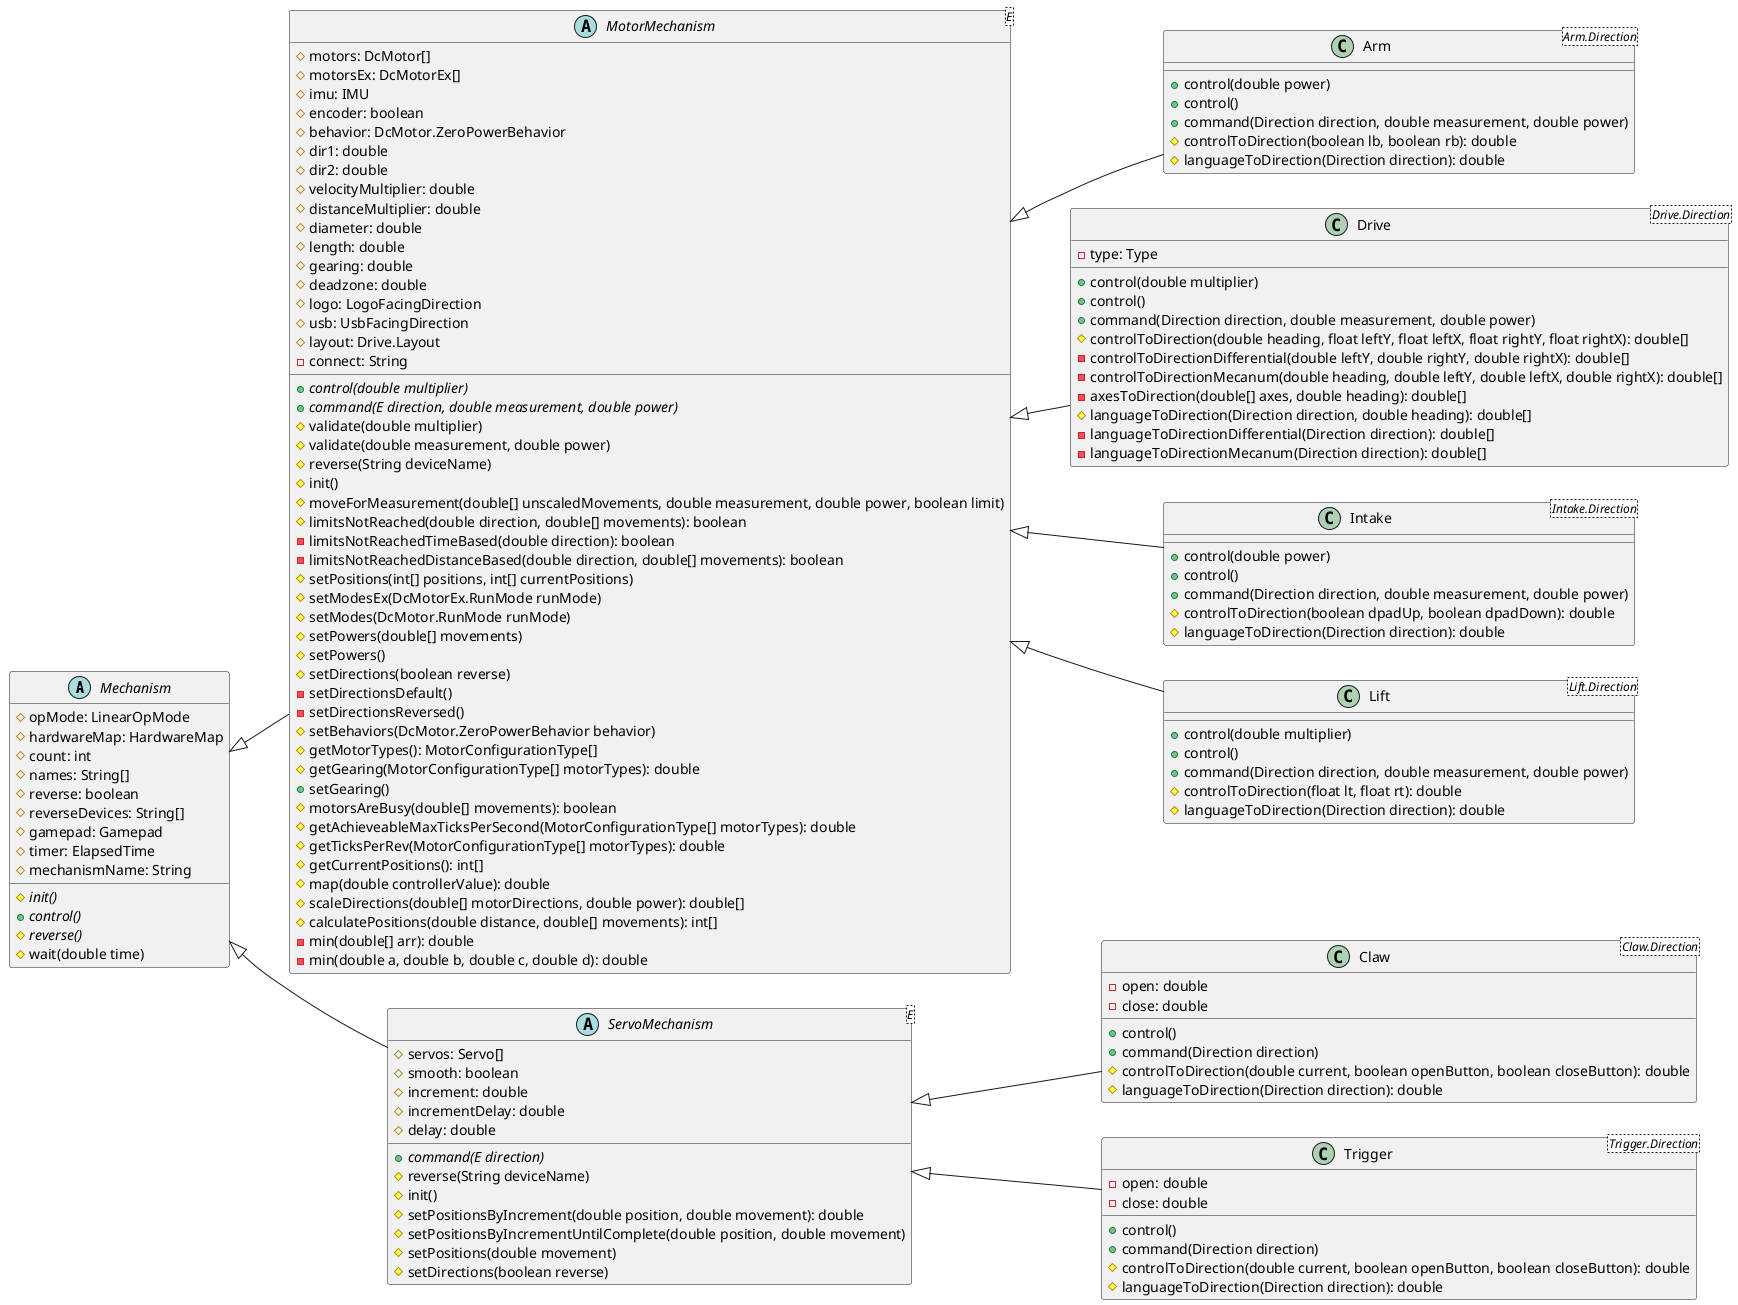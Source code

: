 @startuml

left to right direction

abstract class Mechanism {
    # opMode: LinearOpMode
    # hardwareMap: HardwareMap
    # count: int
    # names: String[]
    # reverse: boolean
    # reverseDevices: String[]
    # gamepad: Gamepad
    # timer: ElapsedTime
    # mechanismName: String
    {abstract}# init()
    {abstract}+ control()
    {abstract}# reverse()
    # wait(double time)
}

abstract class MotorMechanism<E> {
    # motors: DcMotor[] 
    # motorsEx: DcMotorEx[] 
    # imu: IMU
    # encoder: boolean
    # behavior: DcMotor.ZeroPowerBehavior
    # dir1: double
    # dir2: double
    # velocityMultiplier: double
    # distanceMultiplier: double
    # diameter: double
    # length: double
    # gearing: double
    # deadzone: double
    # logo: LogoFacingDirection
    # usb: UsbFacingDirection
    # layout: Drive.Layout
    - connect: String
    {abstract}+ control(double multiplier)
    {abstract}+ command(E direction, double measurement, double power)
    # validate(double multiplier)
    # validate(double measurement, double power)
    # reverse(String deviceName)
    # init()
    # moveForMeasurement(double[] unscaledMovements, double measurement, double power, boolean limit)
    # limitsNotReached(double direction, double[] movements): boolean
    - limitsNotReachedTimeBased(double direction): boolean
    - limitsNotReachedDistanceBased(double direction, double[] movements): boolean
    # setPositions(int[] positions, int[] currentPositions)
    # setModesEx(DcMotorEx.RunMode runMode)
    # setModes(DcMotor.RunMode runMode)
    # setPowers(double[] movements)
    # setPowers()
    # setDirections(boolean reverse)
    - setDirectionsDefault()
    - setDirectionsReversed()
    # setBehaviors(DcMotor.ZeroPowerBehavior behavior)
    # getMotorTypes(): MotorConfigurationType[]
    # getGearing(MotorConfigurationType[] motorTypes): double
    + setGearing()
    # motorsAreBusy(double[] movements): boolean
    # getAchieveableMaxTicksPerSecond(MotorConfigurationType[] motorTypes): double
    # getTicksPerRev(MotorConfigurationType[] motorTypes): double
    # getCurrentPositions(): int[]
    # map(double controllerValue): double
    # scaleDirections(double[] motorDirections, double power): double[]
    # calculatePositions(double distance, double[] movements): int[]
    - min(double[] arr): double
    - min(double a, double b, double c, double d): double
}

abstract class ServoMechanism<E> {
    # servos: Servo[]
    # smooth: boolean
    # increment: double
    # incrementDelay: double
    # delay: double
    {abstract}+ command(E direction)
    # reverse(String deviceName)
    # init()
    # setPositionsByIncrement(double position, double movement): double
    # setPositionsByIncrementUntilComplete(double position, double movement)
    # setPositions(double movement)
    # setDirections(boolean reverse)
}

class Arm<Arm.Direction> {
    + control(double power)
    + control()
    + command(Direction direction, double measurement, double power)
    # controlToDirection(boolean lb, boolean rb): double
    # languageToDirection(Direction direction): double
}

class Claw<Claw.Direction> {
    - open: double
    - close: double
    + control()
    + command(Direction direction)
    # controlToDirection(double current, boolean openButton, boolean closeButton): double
    # languageToDirection(Direction direction): double
}

class Drive<Drive.Direction> {
    - type: Type
    + control(double multiplier)
    + control()
    + command(Direction direction, double measurement, double power)
    # controlToDirection(double heading, float leftY, float leftX, float rightY, float rightX): double[]
    - controlToDirectionDifferential(double leftY, double rightY, double rightX): double[]
    - controlToDirectionMecanum(double heading, double leftY, double leftX, double rightX): double[]
    - axesToDirection(double[] axes, double heading): double[]
    # languageToDirection(Direction direction, double heading): double[]
    - languageToDirectionDifferential(Direction direction): double[]
    - languageToDirectionMecanum(Direction direction): double[]
}

class Intake<Intake.Direction> {
    + control(double power)
    + control()
    + command(Direction direction, double measurement, double power)
    # controlToDirection(boolean dpadUp, boolean dpadDown): double
    # languageToDirection(Direction direction): double
}

class Lift<Lift.Direction> {
    + control(double multiplier)
    + control()
    + command(Direction direction, double measurement, double power)
    # controlToDirection(float lt, float rt): double
    # languageToDirection(Direction direction): double
}

class Trigger<Trigger.Direction> {
    - open: double
    - close: double
    + control()
    + command(Direction direction)
    # controlToDirection(double current, boolean openButton, boolean closeButton): double
    # languageToDirection(Direction direction): double
}

Mechanism <|-- MotorMechanism
Mechanism <|-- ServoMechanism

MotorMechanism <|-- Arm
ServoMechanism <|-- Claw
MotorMechanism <|-- Drive
MotorMechanism <|-- Intake
MotorMechanism <|-- Lift
ServoMechanism <|-- Trigger

@enduml